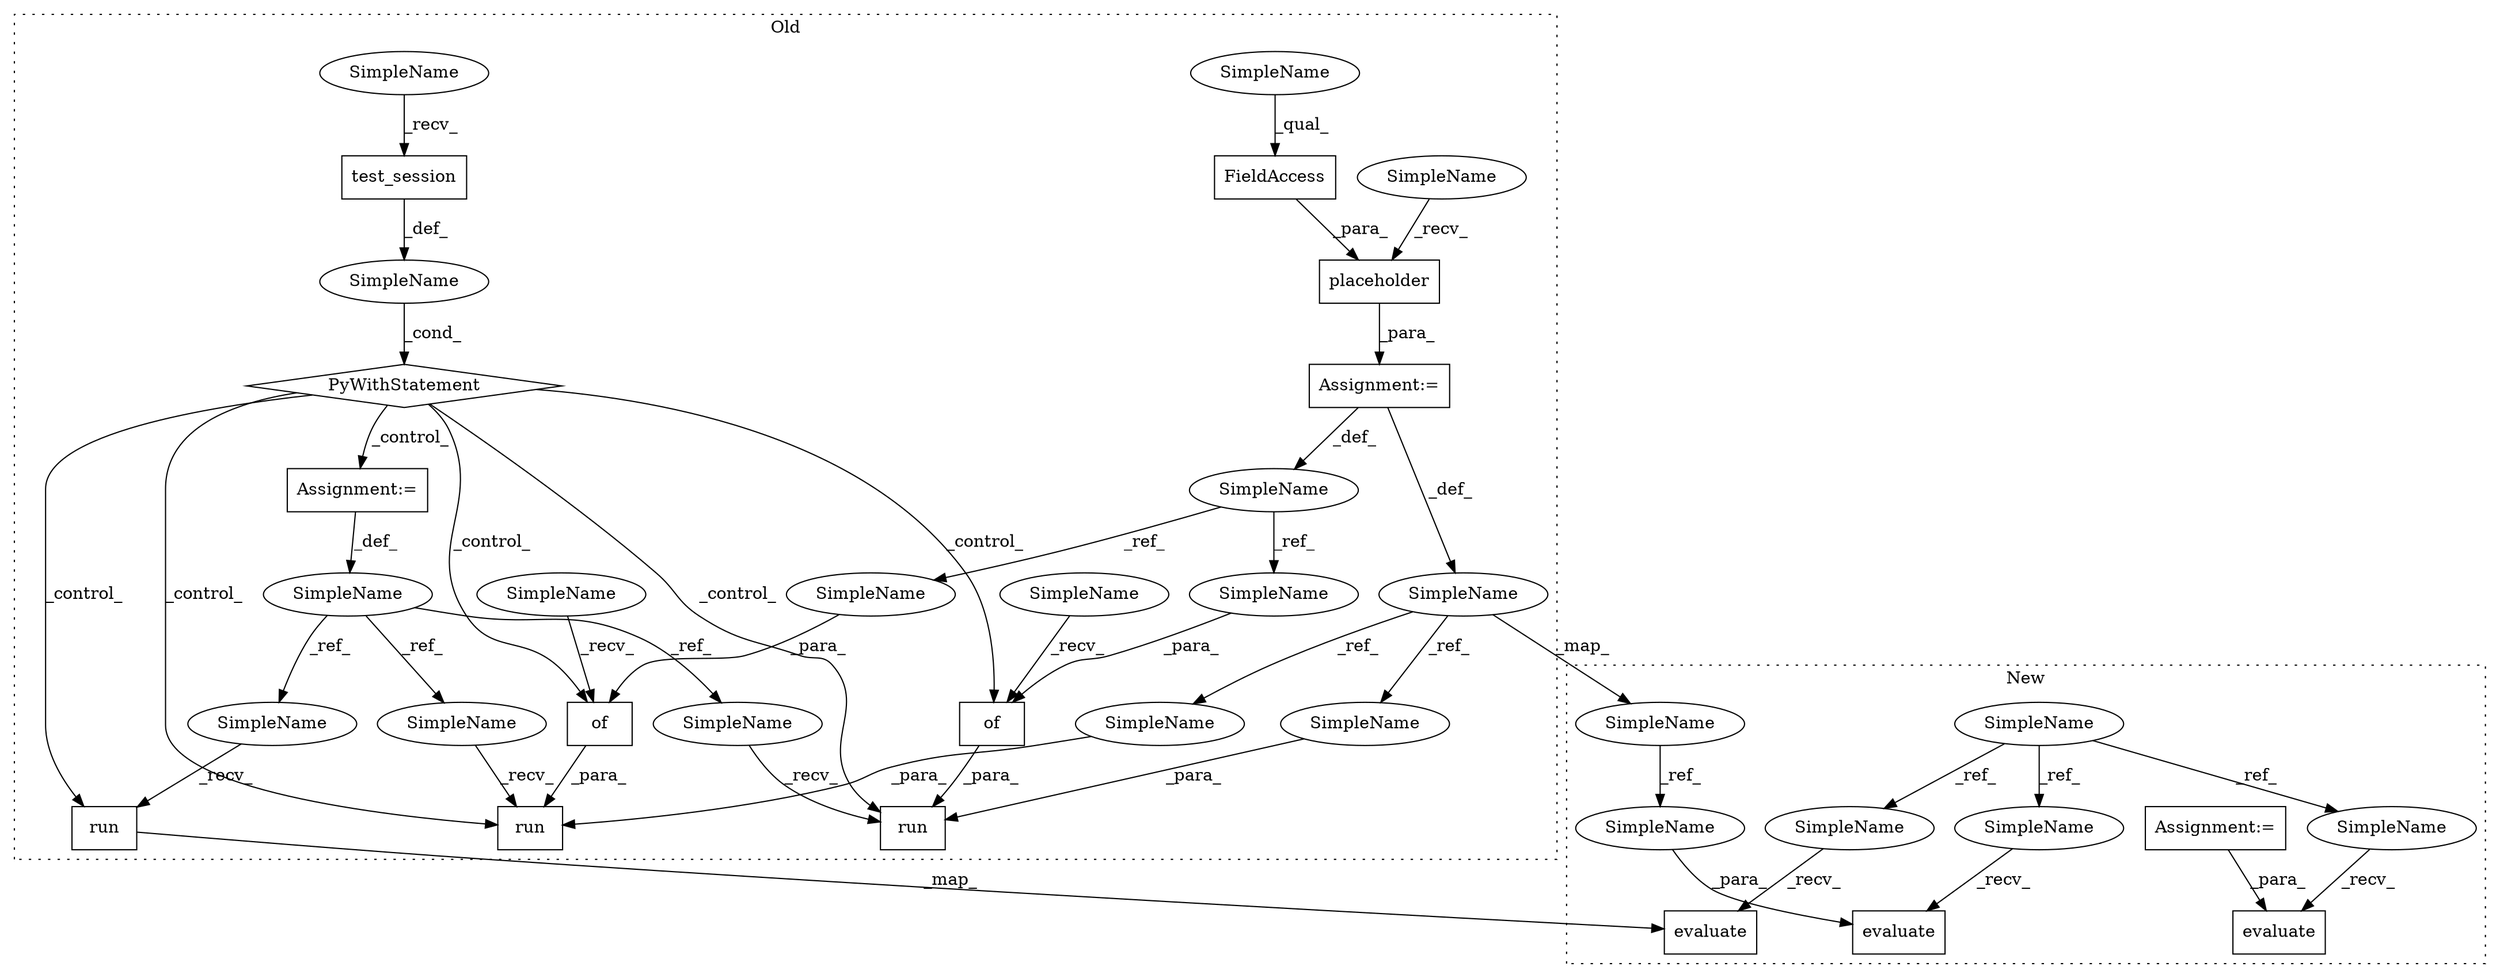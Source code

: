 digraph G {
subgraph cluster0 {
1 [label="of" a="32" s="29183,29217" l="3,1" shape="box"];
3 [label="SimpleName" a="42" s="" l="" shape="ellipse"];
4 [label="PyWithStatement" a="104" s="28857,28886" l="10,2" shape="diamond"];
5 [label="run" a="32" s="29168,29218" l="4,1" shape="box"];
6 [label="Assignment:=" a="7" s="28900" l="4" shape="box"];
7 [label="test_session" a="32" s="28872" l="14" shape="box"];
8 [label="Assignment:=" a="7" s="28748" l="1" shape="box"];
9 [label="placeholder" a="32" s="28760,28805" l="12,1" shape="box"];
10 [label="FieldAccess" a="22" s="28772" l="18" shape="box"];
11 [label="of" a="32" s="29309,29341" l="3,1" shape="box"];
14 [label="run" a="32" s="28917,28962" l="4,1" shape="box"];
15 [label="SimpleName" a="42" s="28900" l="4" shape="ellipse"];
16 [label="run" a="32" s="29294,29342" l="4,1" shape="box"];
17 [label="SimpleName" a="42" s="28812" l="6" shape="ellipse"];
19 [label="SimpleName" a="42" s="28744" l="4" shape="ellipse"];
22 [label="SimpleName" a="42" s="28772" l="10" shape="ellipse"];
23 [label="SimpleName" a="42" s="28749" l="10" shape="ellipse"];
28 [label="SimpleName" a="42" s="29298" l="6" shape="ellipse"];
29 [label="SimpleName" a="42" s="29172" l="6" shape="ellipse"];
30 [label="SimpleName" a="42" s="29163" l="4" shape="ellipse"];
31 [label="SimpleName" a="42" s="28912" l="4" shape="ellipse"];
32 [label="SimpleName" a="42" s="29289" l="4" shape="ellipse"];
33 [label="SimpleName" a="42" s="29305" l="3" shape="ellipse"];
34 [label="SimpleName" a="42" s="29179" l="3" shape="ellipse"];
35 [label="SimpleName" a="42" s="29203" l="4" shape="ellipse"];
36 [label="SimpleName" a="42" s="29329" l="4" shape="ellipse"];
37 [label="SimpleName" a="42" s="28867" l="4" shape="ellipse"];
label = "Old";
style="dotted";
}
subgraph cluster1 {
2 [label="evaluate" a="32" s="27437,27452" l="9,1" shape="box"];
12 [label="SimpleName" a="42" s="26723" l="4" shape="ellipse"];
13 [label="evaluate" a="32" s="27317,27367" l="9,1" shape="box"];
18 [label="SimpleName" a="42" s="27267" l="6" shape="ellipse"];
20 [label="evaluate" a="32" s="27606,27621" l="9,1" shape="box"];
21 [label="Assignment:=" a="7" s="27463" l="1" shape="box"];
24 [label="SimpleName" a="42" s="27601" l="4" shape="ellipse"];
25 [label="SimpleName" a="42" s="27432" l="4" shape="ellipse"];
26 [label="SimpleName" a="42" s="27312" l="4" shape="ellipse"];
27 [label="SimpleName" a="42" s="27446" l="6" shape="ellipse"];
label = "New";
style="dotted";
}
1 -> 5 [label="_para_"];
3 -> 4 [label="_cond_"];
4 -> 6 [label="_control_"];
4 -> 11 [label="_control_"];
4 -> 16 [label="_control_"];
4 -> 1 [label="_control_"];
4 -> 14 [label="_control_"];
4 -> 5 [label="_control_"];
6 -> 15 [label="_def_"];
7 -> 3 [label="_def_"];
8 -> 17 [label="_def_"];
8 -> 19 [label="_def_"];
9 -> 8 [label="_para_"];
10 -> 9 [label="_para_"];
11 -> 16 [label="_para_"];
12 -> 26 [label="_ref_"];
12 -> 24 [label="_ref_"];
12 -> 25 [label="_ref_"];
14 -> 13 [label="_map_"];
15 -> 30 [label="_ref_"];
15 -> 32 [label="_ref_"];
15 -> 31 [label="_ref_"];
17 -> 18 [label="_map_"];
17 -> 28 [label="_ref_"];
17 -> 29 [label="_ref_"];
18 -> 27 [label="_ref_"];
19 -> 36 [label="_ref_"];
19 -> 35 [label="_ref_"];
21 -> 20 [label="_para_"];
22 -> 10 [label="_qual_"];
23 -> 9 [label="_recv_"];
24 -> 20 [label="_recv_"];
25 -> 2 [label="_recv_"];
26 -> 13 [label="_recv_"];
27 -> 2 [label="_para_"];
28 -> 16 [label="_para_"];
29 -> 5 [label="_para_"];
30 -> 5 [label="_recv_"];
31 -> 14 [label="_recv_"];
32 -> 16 [label="_recv_"];
33 -> 11 [label="_recv_"];
34 -> 1 [label="_recv_"];
35 -> 1 [label="_para_"];
36 -> 11 [label="_para_"];
37 -> 7 [label="_recv_"];
}